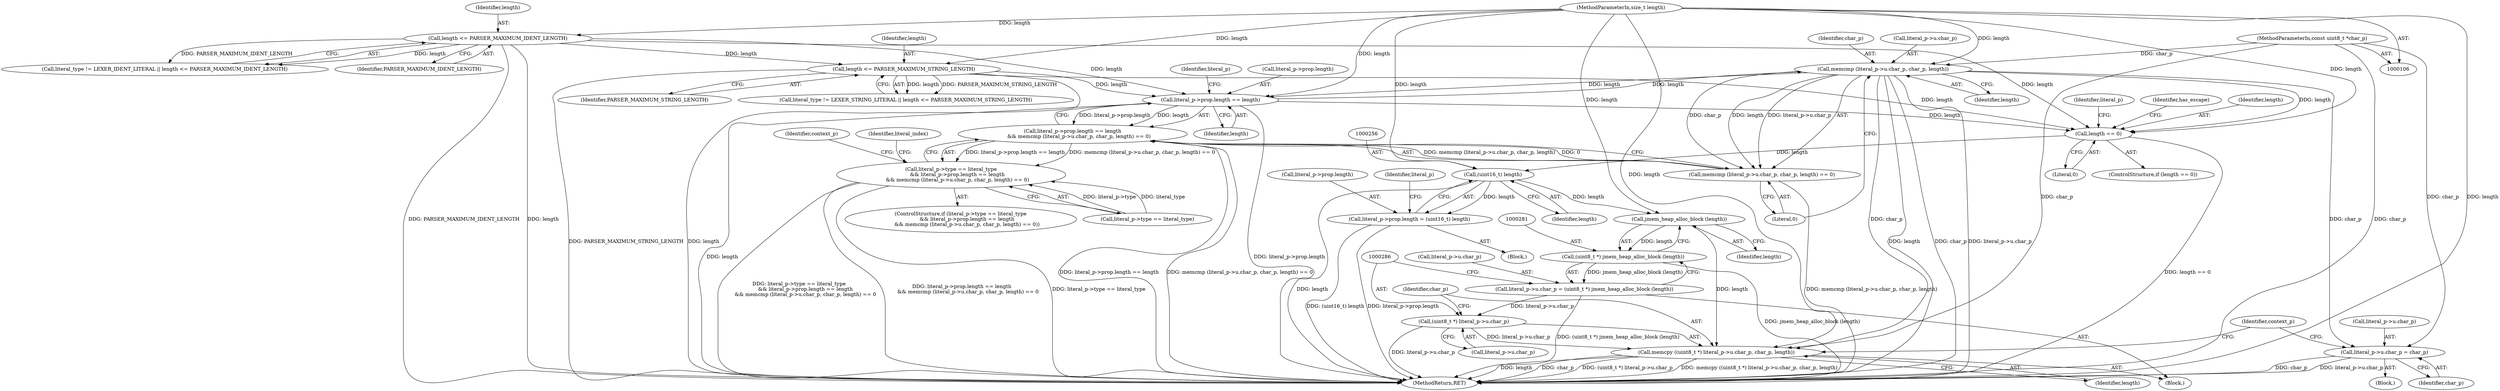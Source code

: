 digraph "0_jerryscript_03a8c630f015f63268639d3ed3bf82cff6fa77d8@API" {
"1000177" [label="(Call,memcmp (literal_p->u.char_p, char_p, length))"];
"1000108" [label="(MethodParameterIn,const uint8_t *char_p)"];
"1000169" [label="(Call,literal_p->prop.length == length)"];
"1000140" [label="(Call,length <= PARSER_MAXIMUM_STRING_LENGTH)"];
"1000132" [label="(Call,length <= PARSER_MAXIMUM_IDENT_LENGTH)"];
"1000109" [label="(MethodParameterIn,size_t length)"];
"1000177" [label="(Call,memcmp (literal_p->u.char_p, char_p, length))"];
"1000168" [label="(Call,literal_p->prop.length == length\n        && memcmp (literal_p->u.char_p, char_p, length) == 0)"];
"1000162" [label="(Call,literal_p->type == literal_type\n        && literal_p->prop.length == length\n        && memcmp (literal_p->u.char_p, char_p, length) == 0)"];
"1000176" [label="(Call,memcmp (literal_p->u.char_p, char_p, length) == 0)"];
"1000232" [label="(Call,length == 0)"];
"1000255" [label="(Call,(uint16_t) length)"];
"1000249" [label="(Call,literal_p->prop.length = (uint16_t) length)"];
"1000282" [label="(Call,jmem_heap_alloc_block (length))"];
"1000280" [label="(Call,(uint8_t *) jmem_heap_alloc_block (length))"];
"1000274" [label="(Call,literal_p->u.char_p = (uint8_t *) jmem_heap_alloc_block (length))"];
"1000285" [label="(Call,(uint8_t *) literal_p->u.char_p)"];
"1000284" [label="(Call,memcpy ((uint8_t *) literal_p->u.char_p, char_p, length))"];
"1000296" [label="(Call,literal_p->u.char_p = char_p)"];
"1000234" [label="(Literal,0)"];
"1000180" [label="(Identifier,literal_p)"];
"1000292" [label="(Identifier,char_p)"];
"1000282" [label="(Call,jmem_heap_alloc_block (length))"];
"1000190" [label="(Identifier,context_p)"];
"1000170" [label="(Call,literal_p->prop.length)"];
"1000240" [label="(Identifier,literal_p)"];
"1000112" [label="(Block,)"];
"1000273" [label="(Block,)"];
"1000323" [label="(MethodReturn,RET)"];
"1000136" [label="(Call,literal_type != LEXER_STRING_LITERAL || length <= PARSER_MAXIMUM_STRING_LENGTH)"];
"1000255" [label="(Call,(uint16_t) length)"];
"1000183" [label="(Identifier,char_p)"];
"1000178" [label="(Call,literal_p->u.char_p)"];
"1000184" [label="(Identifier,length)"];
"1000285" [label="(Call,(uint8_t *) literal_p->u.char_p)"];
"1000109" [label="(MethodParameterIn,size_t length)"];
"1000142" [label="(Identifier,PARSER_MAXIMUM_STRING_LENGTH)"];
"1000306" [label="(Identifier,context_p)"];
"1000295" [label="(Block,)"];
"1000169" [label="(Call,literal_p->prop.length == length)"];
"1000257" [label="(Identifier,length)"];
"1000302" [label="(Identifier,char_p)"];
"1000231" [label="(ControlStructure,if (length == 0))"];
"1000185" [label="(Literal,0)"];
"1000237" [label="(Identifier,has_escape)"];
"1000249" [label="(Call,literal_p->prop.length = (uint16_t) length)"];
"1000293" [label="(Identifier,length)"];
"1000133" [label="(Identifier,length)"];
"1000274" [label="(Call,literal_p->u.char_p = (uint8_t *) jmem_heap_alloc_block (length))"];
"1000134" [label="(Identifier,PARSER_MAXIMUM_IDENT_LENGTH)"];
"1000162" [label="(Call,literal_p->type == literal_type\n        && literal_p->prop.length == length\n        && memcmp (literal_p->u.char_p, char_p, length) == 0)"];
"1000176" [label="(Call,memcmp (literal_p->u.char_p, char_p, length) == 0)"];
"1000140" [label="(Call,length <= PARSER_MAXIMUM_STRING_LENGTH)"];
"1000128" [label="(Call,literal_type != LEXER_IDENT_LITERAL || length <= PARSER_MAXIMUM_IDENT_LENGTH)"];
"1000108" [label="(MethodParameterIn,const uint8_t *char_p)"];
"1000283" [label="(Identifier,length)"];
"1000287" [label="(Call,literal_p->u.char_p)"];
"1000275" [label="(Call,literal_p->u.char_p)"];
"1000141" [label="(Identifier,length)"];
"1000161" [label="(ControlStructure,if (literal_p->type == literal_type\n        && literal_p->prop.length == length\n        && memcmp (literal_p->u.char_p, char_p, length) == 0))"];
"1000163" [label="(Call,literal_p->type == literal_type)"];
"1000250" [label="(Call,literal_p->prop.length)"];
"1000232" [label="(Call,length == 0)"];
"1000280" [label="(Call,(uint8_t *) jmem_heap_alloc_block (length))"];
"1000296" [label="(Call,literal_p->u.char_p = char_p)"];
"1000297" [label="(Call,literal_p->u.char_p)"];
"1000177" [label="(Call,memcmp (literal_p->u.char_p, char_p, length))"];
"1000132" [label="(Call,length <= PARSER_MAXIMUM_IDENT_LENGTH)"];
"1000284" [label="(Call,memcpy ((uint8_t *) literal_p->u.char_p, char_p, length))"];
"1000216" [label="(Identifier,literal_index)"];
"1000175" [label="(Identifier,length)"];
"1000260" [label="(Identifier,literal_p)"];
"1000233" [label="(Identifier,length)"];
"1000168" [label="(Call,literal_p->prop.length == length\n        && memcmp (literal_p->u.char_p, char_p, length) == 0)"];
"1000177" -> "1000176"  [label="AST: "];
"1000177" -> "1000184"  [label="CFG: "];
"1000178" -> "1000177"  [label="AST: "];
"1000183" -> "1000177"  [label="AST: "];
"1000184" -> "1000177"  [label="AST: "];
"1000185" -> "1000177"  [label="CFG: "];
"1000177" -> "1000323"  [label="DDG: literal_p->u.char_p"];
"1000177" -> "1000323"  [label="DDG: length"];
"1000177" -> "1000323"  [label="DDG: char_p"];
"1000177" -> "1000169"  [label="DDG: length"];
"1000177" -> "1000176"  [label="DDG: literal_p->u.char_p"];
"1000177" -> "1000176"  [label="DDG: char_p"];
"1000177" -> "1000176"  [label="DDG: length"];
"1000108" -> "1000177"  [label="DDG: char_p"];
"1000169" -> "1000177"  [label="DDG: length"];
"1000109" -> "1000177"  [label="DDG: length"];
"1000177" -> "1000232"  [label="DDG: length"];
"1000177" -> "1000284"  [label="DDG: char_p"];
"1000177" -> "1000296"  [label="DDG: char_p"];
"1000108" -> "1000106"  [label="AST: "];
"1000108" -> "1000323"  [label="DDG: char_p"];
"1000108" -> "1000284"  [label="DDG: char_p"];
"1000108" -> "1000296"  [label="DDG: char_p"];
"1000169" -> "1000168"  [label="AST: "];
"1000169" -> "1000175"  [label="CFG: "];
"1000170" -> "1000169"  [label="AST: "];
"1000175" -> "1000169"  [label="AST: "];
"1000180" -> "1000169"  [label="CFG: "];
"1000168" -> "1000169"  [label="CFG: "];
"1000169" -> "1000323"  [label="DDG: literal_p->prop.length"];
"1000169" -> "1000323"  [label="DDG: length"];
"1000169" -> "1000168"  [label="DDG: literal_p->prop.length"];
"1000169" -> "1000168"  [label="DDG: length"];
"1000140" -> "1000169"  [label="DDG: length"];
"1000132" -> "1000169"  [label="DDG: length"];
"1000109" -> "1000169"  [label="DDG: length"];
"1000169" -> "1000232"  [label="DDG: length"];
"1000140" -> "1000136"  [label="AST: "];
"1000140" -> "1000142"  [label="CFG: "];
"1000141" -> "1000140"  [label="AST: "];
"1000142" -> "1000140"  [label="AST: "];
"1000136" -> "1000140"  [label="CFG: "];
"1000140" -> "1000323"  [label="DDG: PARSER_MAXIMUM_STRING_LENGTH"];
"1000140" -> "1000323"  [label="DDG: length"];
"1000140" -> "1000136"  [label="DDG: length"];
"1000140" -> "1000136"  [label="DDG: PARSER_MAXIMUM_STRING_LENGTH"];
"1000132" -> "1000140"  [label="DDG: length"];
"1000109" -> "1000140"  [label="DDG: length"];
"1000140" -> "1000232"  [label="DDG: length"];
"1000132" -> "1000128"  [label="AST: "];
"1000132" -> "1000134"  [label="CFG: "];
"1000133" -> "1000132"  [label="AST: "];
"1000134" -> "1000132"  [label="AST: "];
"1000128" -> "1000132"  [label="CFG: "];
"1000132" -> "1000323"  [label="DDG: length"];
"1000132" -> "1000323"  [label="DDG: PARSER_MAXIMUM_IDENT_LENGTH"];
"1000132" -> "1000128"  [label="DDG: length"];
"1000132" -> "1000128"  [label="DDG: PARSER_MAXIMUM_IDENT_LENGTH"];
"1000109" -> "1000132"  [label="DDG: length"];
"1000132" -> "1000232"  [label="DDG: length"];
"1000109" -> "1000106"  [label="AST: "];
"1000109" -> "1000323"  [label="DDG: length"];
"1000109" -> "1000232"  [label="DDG: length"];
"1000109" -> "1000255"  [label="DDG: length"];
"1000109" -> "1000282"  [label="DDG: length"];
"1000109" -> "1000284"  [label="DDG: length"];
"1000168" -> "1000162"  [label="AST: "];
"1000168" -> "1000176"  [label="CFG: "];
"1000176" -> "1000168"  [label="AST: "];
"1000162" -> "1000168"  [label="CFG: "];
"1000168" -> "1000323"  [label="DDG: literal_p->prop.length == length"];
"1000168" -> "1000323"  [label="DDG: memcmp (literal_p->u.char_p, char_p, length) == 0"];
"1000168" -> "1000162"  [label="DDG: literal_p->prop.length == length"];
"1000168" -> "1000162"  [label="DDG: memcmp (literal_p->u.char_p, char_p, length) == 0"];
"1000176" -> "1000168"  [label="DDG: memcmp (literal_p->u.char_p, char_p, length)"];
"1000176" -> "1000168"  [label="DDG: 0"];
"1000162" -> "1000161"  [label="AST: "];
"1000162" -> "1000163"  [label="CFG: "];
"1000163" -> "1000162"  [label="AST: "];
"1000190" -> "1000162"  [label="CFG: "];
"1000216" -> "1000162"  [label="CFG: "];
"1000162" -> "1000323"  [label="DDG: literal_p->prop.length == length\n        && memcmp (literal_p->u.char_p, char_p, length) == 0"];
"1000162" -> "1000323"  [label="DDG: literal_p->type == literal_type"];
"1000162" -> "1000323"  [label="DDG: literal_p->type == literal_type\n        && literal_p->prop.length == length\n        && memcmp (literal_p->u.char_p, char_p, length) == 0"];
"1000163" -> "1000162"  [label="DDG: literal_p->type"];
"1000163" -> "1000162"  [label="DDG: literal_type"];
"1000176" -> "1000185"  [label="CFG: "];
"1000185" -> "1000176"  [label="AST: "];
"1000176" -> "1000323"  [label="DDG: memcmp (literal_p->u.char_p, char_p, length)"];
"1000232" -> "1000231"  [label="AST: "];
"1000232" -> "1000234"  [label="CFG: "];
"1000233" -> "1000232"  [label="AST: "];
"1000234" -> "1000232"  [label="AST: "];
"1000237" -> "1000232"  [label="CFG: "];
"1000240" -> "1000232"  [label="CFG: "];
"1000232" -> "1000323"  [label="DDG: length == 0"];
"1000232" -> "1000255"  [label="DDG: length"];
"1000255" -> "1000249"  [label="AST: "];
"1000255" -> "1000257"  [label="CFG: "];
"1000256" -> "1000255"  [label="AST: "];
"1000257" -> "1000255"  [label="AST: "];
"1000249" -> "1000255"  [label="CFG: "];
"1000255" -> "1000323"  [label="DDG: length"];
"1000255" -> "1000249"  [label="DDG: length"];
"1000255" -> "1000282"  [label="DDG: length"];
"1000249" -> "1000112"  [label="AST: "];
"1000250" -> "1000249"  [label="AST: "];
"1000260" -> "1000249"  [label="CFG: "];
"1000249" -> "1000323"  [label="DDG: (uint16_t) length"];
"1000249" -> "1000323"  [label="DDG: literal_p->prop.length"];
"1000282" -> "1000280"  [label="AST: "];
"1000282" -> "1000283"  [label="CFG: "];
"1000283" -> "1000282"  [label="AST: "];
"1000280" -> "1000282"  [label="CFG: "];
"1000282" -> "1000280"  [label="DDG: length"];
"1000282" -> "1000284"  [label="DDG: length"];
"1000280" -> "1000274"  [label="AST: "];
"1000281" -> "1000280"  [label="AST: "];
"1000274" -> "1000280"  [label="CFG: "];
"1000280" -> "1000323"  [label="DDG: jmem_heap_alloc_block (length)"];
"1000280" -> "1000274"  [label="DDG: jmem_heap_alloc_block (length)"];
"1000274" -> "1000273"  [label="AST: "];
"1000275" -> "1000274"  [label="AST: "];
"1000286" -> "1000274"  [label="CFG: "];
"1000274" -> "1000323"  [label="DDG: (uint8_t *) jmem_heap_alloc_block (length)"];
"1000274" -> "1000285"  [label="DDG: literal_p->u.char_p"];
"1000285" -> "1000284"  [label="AST: "];
"1000285" -> "1000287"  [label="CFG: "];
"1000286" -> "1000285"  [label="AST: "];
"1000287" -> "1000285"  [label="AST: "];
"1000292" -> "1000285"  [label="CFG: "];
"1000285" -> "1000323"  [label="DDG: literal_p->u.char_p"];
"1000285" -> "1000284"  [label="DDG: literal_p->u.char_p"];
"1000284" -> "1000273"  [label="AST: "];
"1000284" -> "1000293"  [label="CFG: "];
"1000292" -> "1000284"  [label="AST: "];
"1000293" -> "1000284"  [label="AST: "];
"1000306" -> "1000284"  [label="CFG: "];
"1000284" -> "1000323"  [label="DDG: char_p"];
"1000284" -> "1000323"  [label="DDG: (uint8_t *) literal_p->u.char_p"];
"1000284" -> "1000323"  [label="DDG: memcpy ((uint8_t *) literal_p->u.char_p, char_p, length)"];
"1000284" -> "1000323"  [label="DDG: length"];
"1000296" -> "1000295"  [label="AST: "];
"1000296" -> "1000302"  [label="CFG: "];
"1000297" -> "1000296"  [label="AST: "];
"1000302" -> "1000296"  [label="AST: "];
"1000306" -> "1000296"  [label="CFG: "];
"1000296" -> "1000323"  [label="DDG: char_p"];
"1000296" -> "1000323"  [label="DDG: literal_p->u.char_p"];
}
